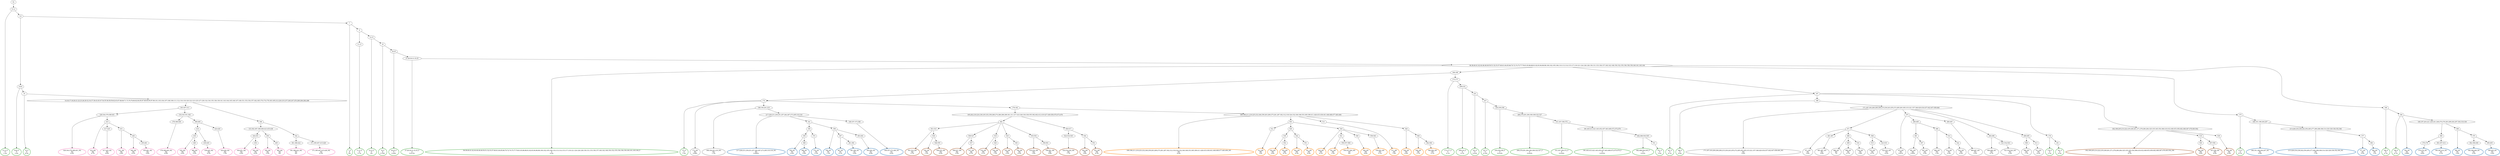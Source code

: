 digraph T {
	{
		rank=same
		258 [penwidth=3,colorscheme=set19,color=3,label="0;1;2_P\nP\n1.2%"]
		255 [penwidth=3,colorscheme=set19,color=3,label="5;6;8_P\nP\n3.4%"]
		253 [penwidth=3,colorscheme=set19,color=3,label="10_P\nP\n8.5%"]
		251 [penwidth=3,colorscheme=set19,color=3,label="7_P\nP\n9%"]
		248 [penwidth=3,colorscheme=set19,color=3,label="11;13_P\nP\n5.7%"]
		246 [penwidth=3,colorscheme=set19,color=3,label="12;15_P\nP\n2%"]
		244 [penwidth=3,colorscheme=set19,color=3,label="19_P\nP\n0.79%"]
		242 [penwidth=3,colorscheme=set19,color=3,label="24;25_P\nP\n0.28%"]
		240 [penwidth=3,colorscheme=set19,color=3,label="27;28;30;31;33;35_P\nP\n0.073%"]
		238 [penwidth=3,colorscheme=set19,color=3,label="36;38;40;41;42;44;46;48;49;50;51;52;53;57;60;61;64;65;66;70;72;74;75;77;79;81;83;86;88;91;92;93;94;96;98;100;102;105;106;110;113;114;115;117;119;121;124;126;128;130;131;133;136;137;140;142;148;150;152;155;156;158;159;160;161;163;164_P\nP\n4.5%"]
		235 [penwidth=3,colorscheme=set19,color=3,label="172_P\nP\n7.5%"]
		233 [penwidth=3,colorscheme=set19,color=3,label="173;177_P\nP\n4.1%"]
		231 [penwidth=3,colorscheme=set19,color=3,label="209;216_P\nP\n0.7%"]
		229 [penwidth=3,colorscheme=set19,color=3,label="223_P\nP\n0.03%"]
		227 [penwidth=3,colorscheme=set19,color=3,label="227_P\nP\n0.33%"]
		225 [penwidth=3,colorscheme=set19,color=3,label="244;250;256_P\nP\n0.014%"]
		223 [penwidth=3,colorscheme=set19,color=3,label="266;279;291;294;300;309;322;327_P\nP\n0.022%"]
		221 [penwidth=3,colorscheme=set19,color=3,label="331;347;356;372_P\nP\n0.016%"]
		219 [penwidth=3,colorscheme=set19,color=3,label="391;403;413;421;443;452;457;463;469;472;474;479_P\nP\n0.033%"]
		217 [penwidth=3,colorscheme=set19,color=3,label="482;488;504;505_P\nP\n0.43%"]
		215 [penwidth=3,colorscheme=set19,color=3,label="531_P\nP\n5.4%"]
		213 [penwidth=3,colorscheme=set19,color=3,label="167_P\nP\n8.1%"]
		211 [penwidth=3,colorscheme=set19,color=3,label="168_P\nP\n6.9%"]
		209 [penwidth=3,colorscheme=set19,color=3,label="176_P\nP\n2.3%"]
		207 [penwidth=3,colorscheme=set19,color=3,label="181_P\nP\n6.5%"]
		205 [penwidth=3,colorscheme=set19,color=3,label="175_P\nP\n8.7%"]
		203 [penwidth=3,colorscheme=set19,color=3,label="180_P\nP\n4.7%"]
		201 [penwidth=3,colorscheme=set19,color=3,label="184_P\nP\n8.7%"]
		198 [penwidth=3,colorscheme=set19,color=2,label="217;228;231;239;251;257;262;267;273;295;310;316_M1\nM1\n0.092%"]
		194 [penwidth=3,colorscheme=set19,color=2,label="359_M1\nM1\n4.4%"]
		192 [penwidth=3,colorscheme=set19,color=2,label="368_M1\nM1\n5.9%"]
		190 [penwidth=3,colorscheme=set19,color=2,label="374_M1\nM1\n5.3%"]
		188 [penwidth=3,colorscheme=set19,color=2,label="358_M1\nM1\n1.3%"]
		186 [penwidth=3,colorscheme=set19,color=2,label="367_M1\nM1\n4.1%"]
		184 [penwidth=3,colorscheme=set19,color=2,label="381;394_M1\nM1\n5.9%"]
		182 [penwidth=3,colorscheme=set19,color=2,label="393;404_M1\nM1\n6.9%"]
		180 [penwidth=3,colorscheme=set19,color=2,label="349;357;373;380_M1\nM1\n8.4%"]
		178 [penwidth=3,colorscheme=set19,color=2,label="186;191;198;204;207_M1\nM1\n4.9%"]
		176 [penwidth=3,colorscheme=set19,color=2,label="213;226;234;238;242;254;265;277;290;298;308;314;320;329;336;352;364_M1\nM1\n7.3%"]
		174 [penwidth=3,colorscheme=set19,color=2,label="377_M1\nM1\n5.5%"]
		172 [penwidth=3,colorscheme=set19,color=2,label="384_M1\nM1\n11%"]
		171 [penwidth=3,colorscheme=set19,color=2,label="184_M1\nM1\n0.96%"]
		167 [penwidth=3,colorscheme=set19,color=2,label="370;376_M1\nM1\n8.8%"]
		165 [penwidth=3,colorscheme=set19,color=2,label="383;397;414_M1\nM1\n5.1%"]
		163 [penwidth=3,colorscheme=set19,color=2,label="369_M1\nM1\n3.4%"]
		160 [penwidth=3,colorscheme=set19,color=2,label="382;396;406_M1\nM1\n5.5%"]
		158 [penwidth=3,colorscheme=set19,color=2,label="395;405_M1\nM1\n5.4%"]
		154 [penwidth=3,colorscheme=set19,color=8,label="328;344;379;389;401_M2\nM2\n4.4%"]
		152 [penwidth=3,colorscheme=set19,color=8,label="410_M2\nM2\n4.7%"]
		150 [penwidth=3,colorscheme=set19,color=8,label="417;425_M2\nM2\n8.6%"]
		148 [penwidth=3,colorscheme=set19,color=8,label="431_M2\nM2\n2.6%"]
		146 [penwidth=3,colorscheme=set19,color=8,label="440_M2\nM2\n9.3%"]
		144 [penwidth=3,colorscheme=set19,color=8,label="455;461_M2\nM2\n5.6%"]
		141 [penwidth=3,colorscheme=set19,color=8,label="378;388;400_M2\nM2\n6.9%"]
		137 [penwidth=3,colorscheme=set19,color=8,label="430_M2\nM2\n4.4%"]
		135 [penwidth=3,colorscheme=set19,color=8,label="460_M2\nM2\n5.2%"]
		133 [penwidth=3,colorscheme=set19,color=8,label="439;445_M2\nM2\n8.5%"]
		131 [penwidth=3,colorscheme=set19,color=8,label="424;429_M2\nM2\n7.5%"]
		127 [penwidth=3,colorscheme=set19,color=8,label="444;451_M2\nM2\n4.4%"]
		125 [penwidth=3,colorscheme=set19,color=8,label="454_M2\nM2\n6.2%"]
		123 [penwidth=3,colorscheme=set19,color=8,label="450_M2\nM2\n3.5%"]
		121 [penwidth=3,colorscheme=set19,color=8,label="465_M2\nM2\n6%"]
		118 [penwidth=3,colorscheme=set19,color=8,label="361;386;422_M2\nM2\n6%"]
		116 [penwidth=3,colorscheme=set19,color=8,label="371;385;407;415;428_M2\nM2\n6.3%"]
		115 [penwidth=3,colorscheme=set19,color=9,label="172_M3\nM3\n0.99%"]
		114 [penwidth=3,colorscheme=set19,color=9,label="188;194;201;210_M3\nM3\n1.3%"]
		112 [penwidth=3,colorscheme=set19,color=9,label="171;187;193;200;206;208;215;230;243;255;272;285;293;305;315;321;337;346;420;434;437;442;447;458;464_M3\nM3\n5.6%"]
		110 [penwidth=3,colorscheme=set19,color=9,label="471_M3\nM3\n3.8%"]
		108 [penwidth=3,colorscheme=set19,color=9,label="481;487_M3\nM3\n5.6%"]
		106 [penwidth=3,colorscheme=set19,color=9,label="486_M3\nM3\n7%"]
		104 [penwidth=3,colorscheme=set19,color=9,label="499_M3\nM3\n6.7%"]
		102 [penwidth=3,colorscheme=set19,color=9,label="516_M3\nM3\n5.8%"]
		99 [penwidth=3,colorscheme=set19,color=9,label="515_M3\nM3\n6.7%"]
		97 [penwidth=3,colorscheme=set19,color=9,label="523;533_M3\nM3\n6.2%"]
		95 [penwidth=3,colorscheme=set19,color=9,label="475_M3\nM3\n0.61%"]
		92 [penwidth=3,colorscheme=set19,color=9,label="491_M3\nM3\n0.95%"]
		90 [penwidth=3,colorscheme=set19,color=9,label="507_M3\nM3\n5.5%"]
		88 [penwidth=3,colorscheme=set19,color=9,label="498_M3\nM3\n1.2%"]
		86 [penwidth=3,colorscheme=set19,color=9,label="514_M3\nM3\n4.4%"]
		84 [penwidth=3,colorscheme=set19,color=9,label="522_M3\nM3\n6.5%"]
		82 [penwidth=3,colorscheme=set19,color=9,label="490;497_M3\nM3\n5.2%"]
		80 [penwidth=3,colorscheme=set19,color=9,label="484;496_M3\nM3\n6.7%"]
		78 [penwidth=3,colorscheme=set19,color=9,label="521;532;543_M3\nM3\n5.2%"]
		75 [penwidth=3,colorscheme=set19,color=9,label="506_M3\nM3\n7.7%"]
		73 [penwidth=3,colorscheme=set19,color=9,label="513_M3\nM3\n6.2%"]
		68 [penwidth=3,colorscheme=set19,color=7,label="501;510_M4\nM4\n3.7%"]
		66 [penwidth=3,colorscheme=set19,color=7,label="538_M4\nM4\n1.2%"]
		64 [penwidth=3,colorscheme=set19,color=7,label="546;555_M4\nM4\n6.4%"]
		62 [penwidth=3,colorscheme=set19,color=7,label="509;527_M4\nM4\n3.5%"]
		60 [penwidth=3,colorscheme=set19,color=7,label="537_M4\nM4\n6.7%"]
		58 [penwidth=3,colorscheme=set19,color=7,label="518_M4\nM4\n5.1%"]
		56 [penwidth=3,colorscheme=set19,color=7,label="526_M4\nM4\n7.3%"]
		54 [penwidth=3,colorscheme=set19,color=7,label="525_M4\nM4\n2.2%"]
		52 [penwidth=3,colorscheme=set19,color=7,label="536_M4\nM4\n6.2%"]
		50 [penwidth=3,colorscheme=set19,color=7,label="535;554_M4\nM4\n1.9%"]
		48 [penwidth=3,colorscheme=set19,color=7,label="558;561_M4\nM4\n5.8%"]
		45 [penwidth=3,colorscheme=set19,color=7,label="524;534;545_M4\nM4\n7.7%"]
		43 [penwidth=3,colorscheme=set19,color=7,label="544_M4\nM4\n3.6%"]
		41 [penwidth=3,colorscheme=set19,color=7,label="553_M4\nM4\n6.3%"]
		39 [penwidth=3,colorscheme=set19,color=7,label="192;199;205;214;222;235;249;261;271;278;280;284;325;335;345;354;366;418;432;448;453;456;462;466;467;478;493;502_M4\nM4\n9.1%"]
		36 [penwidth=3,colorscheme=set19,color=7,label="540_M4\nM4\n5.6%"]
		34 [penwidth=3,colorscheme=set19,color=7,label="547;556_M4\nM4\n9.4%"]
		32 [penwidth=3,colorscheme=set19,color=7,label="539_M4\nM4\n8.4%"]
		30 [penwidth=3,colorscheme=set19,color=5,label="189;196;211;219;225;232;246;259;263;269;275;281;287;302;312;318;324;332;340;348;353;365;390;411;426;433;436;441;446;468;477;483;494_M5\nM5\n8.9%"]
		27 [penwidth=3,colorscheme=set19,color=5,label="512_M5\nM5\n13%"]
		24 [penwidth=3,colorscheme=set19,color=5,label="530_M5\nM5\n2.9%"]
		22 [penwidth=3,colorscheme=set19,color=5,label="552_M5\nM5\n9.7%"]
		20 [penwidth=3,colorscheme=set19,color=5,label="542_M5\nM5\n6.3%"]
		18 [penwidth=3,colorscheme=set19,color=5,label="551_M5\nM5\n9.4%"]
		16 [penwidth=3,colorscheme=set19,color=5,label="529_M5\nM5\n6.1%"]
		14 [penwidth=3,colorscheme=set19,color=5,label="541_M5\nM5\n1.5%"]
		12 [penwidth=3,colorscheme=set19,color=5,label="550;557;560_M5\nM5\n6%"]
		10 [penwidth=3,colorscheme=set19,color=5,label="549_M5\nM5\n9.6%"]
		8 [penwidth=3,colorscheme=set19,color=5,label="559;563_M5\nM5\n5.1%"]
		6 [penwidth=3,colorscheme=set19,color=5,label="511_M5\nM5\n7.9%"]
		4 [penwidth=3,colorscheme=set19,color=5,label="528_M5\nM5\n4.9%"]
		2 [penwidth=3,colorscheme=set19,color=5,label="548_M5\nM5\n3.7%"]
		0 [penwidth=3,colorscheme=set19,color=5,label="562;564_M5\nM5\n5.1%"]
	}
	260 [label="GL"]
	259 [label="0;1;2"]
	257 [label="3;4"]
	256 [label="5;6;8"]
	254 [label="10"]
	252 [label="7"]
	250 [label="9"]
	249 [label="11;13"]
	247 [label="12;15"]
	245 [label="19"]
	243 [label="24;25"]
	241 [label="27;28;30;31;33;35"]
	239 [label="36;38;40;41;42;44;46;48;49;50;51;52;53;57;60;61;64;65;66;70;72;74;75;77;79;81;83;86;88;91;92;93;94;96;98;100;102;105;106;110;113;114;115;117;119;121;124;126;128;130;131;133;136;137;140;142;148;150;152;155;156;158;159;160;161;163;164"]
	237 [label="166;169"]
	236 [label="172"]
	234 [label="173;177"]
	232 [label="209;216"]
	230 [label="223"]
	228 [label="227"]
	226 [label="244;250;256"]
	224 [label="266;279;291;294;300;309;322;327"]
	222 [label="331;347;356;372"]
	220 [label="391;403;413;421;443;452;457;463;469;472;474;479"]
	218 [label="482;488;504;505"]
	216 [label="531"]
	214 [label="167"]
	212 [label="168"]
	210 [label="176"]
	208 [label="181"]
	206 [label="175"]
	204 [label="180"]
	202 [label="184"]
	200 [label="188;194;201;210"]
	199 [label="217;228;231;239;251;257;262;267;273;295;310;316"]
	197 [label="341"]
	196 [label="350"]
	195 [label="359"]
	193 [label="368"]
	191 [label="374"]
	189 [label="358"]
	187 [label="367"]
	185 [label="381;394"]
	183 [label="393;404"]
	181 [label="349;357;373;380"]
	179 [label="186;191;198;204;207"]
	177 [label="213;226;234;238;242;254;265;277;290;298;308;314;320;329;336;352;364"]
	175 [label="377"]
	173 [label="384"]
	170 [label="190;197;203;221;229;241;248;270;276;283;289;292;297;304;319;339"]
	169 [label="360"]
	168 [label="370;376"]
	166 [label="383;397;414"]
	164 [label="369"]
	162 [label="375"]
	161 [label="382;396;406"]
	159 [label="395;405"]
	157 [label="14;16;17;18;20;21;22;23;26;29;32;34;37;39;43;45;47;54;55;56;58;59;62;63;67;68;69;71;73;76;78;80;82;84;85;87;89;90;95;97;99;101;103;104;107;108;109;111;112;116;118;120;122;123;125;127;129;132;134;135;138;139;141;143;144;145;146;147;149;151;153;154;157;162;165;170;174;179;183;185;212;220;233;237;240;247;253;260;264;282;288"]
	156 [label="303;307;313"]
	155 [label="328;344;379;389;401"]
	153 [label="410"]
	151 [label="417;425"]
	149 [label="431"]
	147 [label="440"]
	145 [label="455;461"]
	143 [label="334;343;351;363"]
	142 [label="378;388;400"]
	140 [label="399;409"]
	139 [label="416"]
	138 [label="430"]
	136 [label="460"]
	134 [label="439;445"]
	132 [label="424;429"]
	130 [label="306"]
	129 [label="333;362;387;398;408;423;435;438"]
	128 [label="444;451"]
	126 [label="454"]
	124 [label="450"]
	122 [label="465"]
	120 [label="342"]
	119 [label="361;386;422"]
	117 [label="371;385;407;415;428"]
	113 [label="171;187;193;200;206;208;215;230;243;255;272;285;293;305;315;321;337;346;420;434;437;442;447;458;464"]
	111 [label="471"]
	109 [label="481;487"]
	107 [label="486"]
	105 [label="499"]
	103 [label="516"]
	101 [label="508"]
	100 [label="515"]
	98 [label="523;533"]
	96 [label="475"]
	94 [label="480;485"]
	93 [label="491"]
	91 [label="507"]
	89 [label="498"]
	87 [label="514"]
	85 [label="522"]
	83 [label="490;497"]
	81 [label="484;496"]
	79 [label="521;532;543"]
	77 [label="489;495"]
	76 [label="506"]
	74 [label="513"]
	72 [label="178;182"]
	71 [label="195;202;218;224;236;245;252;258;268;274;286;296;299;301;311;317;323;326;330;338;355;392;402;412;419;427;449;459;470;473;476"]
	70 [label="492"]
	69 [label="501;510"]
	67 [label="538"]
	65 [label="546;555"]
	63 [label="509;527"]
	61 [label="537"]
	59 [label="518"]
	57 [label="526"]
	55 [label="525"]
	53 [label="536"]
	51 [label="535;554"]
	49 [label="558;561"]
	47 [label="500;517"]
	46 [label="524;534;545"]
	44 [label="544"]
	42 [label="553"]
	40 [label="192;199;205;214;222;235;249;261;271;278;280;284;325;335;345;354;366;418;432;448;453;456;462;466;467;478;493;502"]
	38 [label="519"]
	37 [label="540"]
	35 [label="547;556"]
	33 [label="539"]
	31 [label="189;196;211;219;225;232;246;259;263;269;275;281;287;302;312;318;324;332;340;348;353;365;390;411;426;433;436;441;446;468;477;483;494"]
	29 [label="503"]
	28 [label="512"]
	26 [label="520"]
	25 [label="530"]
	23 [label="552"]
	21 [label="542"]
	19 [label="551"]
	17 [label="529"]
	15 [label="541"]
	13 [label="550;557;560"]
	11 [label="549"]
	9 [label="559;563"]
	7 [label="511"]
	5 [label="528"]
	3 [label="548"]
	1 [label="562;564"]
	260 -> 259
	259 -> 258
	259 -> 257
	257 -> 256
	257 -> 252
	256 -> 255
	256 -> 254
	254 -> 253
	254 -> 157
	252 -> 251
	252 -> 250
	250 -> 249
	250 -> 247
	249 -> 248
	247 -> 246
	247 -> 245
	245 -> 244
	245 -> 243
	243 -> 242
	243 -> 241
	241 -> 240
	241 -> 239
	239 -> 238
	239 -> 237
	239 -> 214
	239 -> 206
	239 -> 204
	237 -> 236
	237 -> 234
	236 -> 235
	236 -> 200
	236 -> 115
	236 -> 72
	234 -> 233
	234 -> 232
	232 -> 231
	232 -> 230
	230 -> 229
	230 -> 228
	228 -> 227
	228 -> 226
	226 -> 225
	226 -> 224
	224 -> 223
	224 -> 222
	222 -> 221
	222 -> 220
	220 -> 219
	220 -> 218
	218 -> 217
	218 -> 216
	216 -> 215
	214 -> 213
	214 -> 212
	214 -> 210
	214 -> 40
	212 -> 211
	212 -> 113
	210 -> 209
	210 -> 208
	208 -> 207
	206 -> 205
	206 -> 179
	204 -> 203
	204 -> 202
	202 -> 201
	202 -> 171
	202 -> 170
	200 -> 199
	200 -> 114
	199 -> 198
	199 -> 197
	199 -> 181
	197 -> 196
	197 -> 189
	196 -> 195
	196 -> 191
	195 -> 194
	195 -> 193
	193 -> 192
	191 -> 190
	189 -> 188
	189 -> 187
	189 -> 183
	187 -> 186
	187 -> 185
	185 -> 184
	183 -> 182
	181 -> 180
	179 -> 178
	179 -> 177
	177 -> 176
	177 -> 175
	175 -> 174
	175 -> 173
	173 -> 172
	170 -> 169
	170 -> 164
	169 -> 168
	169 -> 166
	168 -> 167
	166 -> 165
	164 -> 163
	164 -> 162
	162 -> 161
	162 -> 159
	161 -> 160
	159 -> 158
	157 -> 156
	157 -> 130
	156 -> 155
	156 -> 143
	155 -> 154
	155 -> 153
	153 -> 152
	153 -> 151
	153 -> 149
	151 -> 150
	149 -> 148
	149 -> 147
	147 -> 146
	147 -> 145
	145 -> 144
	143 -> 142
	143 -> 140
	142 -> 141
	140 -> 139
	140 -> 132
	139 -> 138
	139 -> 134
	138 -> 137
	138 -> 136
	136 -> 135
	134 -> 133
	132 -> 131
	130 -> 129
	130 -> 120
	129 -> 128
	129 -> 124
	128 -> 127
	128 -> 126
	126 -> 125
	124 -> 123
	124 -> 122
	122 -> 121
	120 -> 119
	120 -> 117
	119 -> 118
	117 -> 116
	113 -> 112
	113 -> 111
	113 -> 96
	113 -> 81
	113 -> 77
	111 -> 110
	111 -> 109
	111 -> 107
	111 -> 101
	109 -> 108
	107 -> 106
	107 -> 105
	107 -> 103
	105 -> 104
	103 -> 102
	101 -> 100
	101 -> 98
	100 -> 99
	98 -> 97
	96 -> 95
	96 -> 94
	96 -> 83
	94 -> 93
	94 -> 89
	93 -> 92
	93 -> 91
	91 -> 90
	89 -> 88
	89 -> 87
	87 -> 86
	87 -> 85
	85 -> 84
	83 -> 82
	81 -> 80
	81 -> 79
	79 -> 78
	77 -> 76
	77 -> 74
	76 -> 75
	74 -> 73
	72 -> 71
	72 -> 31
	71 -> 70
	71 -> 47
	70 -> 69
	70 -> 63
	70 -> 59
	70 -> 55
	70 -> 51
	69 -> 68
	69 -> 67
	67 -> 66
	67 -> 65
	65 -> 64
	63 -> 62
	63 -> 61
	61 -> 60
	59 -> 58
	59 -> 57
	57 -> 56
	55 -> 54
	55 -> 53
	53 -> 52
	51 -> 50
	51 -> 49
	49 -> 48
	47 -> 46
	47 -> 44
	46 -> 45
	44 -> 43
	44 -> 42
	42 -> 41
	40 -> 39
	40 -> 38
	40 -> 33
	38 -> 37
	38 -> 35
	37 -> 36
	35 -> 34
	33 -> 32
	31 -> 30
	31 -> 29
	31 -> 7
	31 -> 5
	29 -> 28
	29 -> 26
	29 -> 17
	28 -> 27
	26 -> 25
	26 -> 21
	25 -> 24
	25 -> 23
	23 -> 22
	21 -> 20
	21 -> 19
	19 -> 18
	17 -> 16
	17 -> 15
	17 -> 11
	17 -> 9
	15 -> 14
	15 -> 13
	13 -> 12
	11 -> 10
	9 -> 8
	7 -> 6
	5 -> 4
	5 -> 3
	3 -> 2
	3 -> 1
	1 -> 0
}
